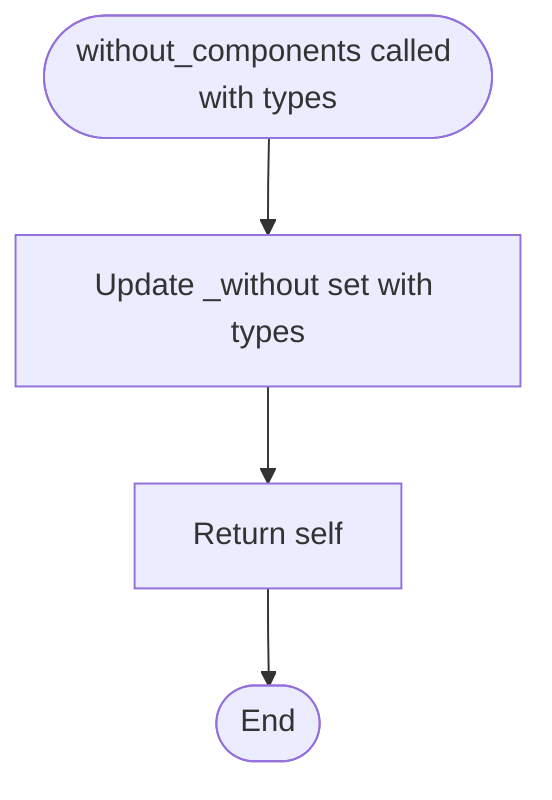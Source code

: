 flowchart TD
    Start([without_components called with types]) --> UpdateSet[Update _without set with types]
    
    UpdateSet --> ReturnSelf[Return self]
    
    ReturnSelf --> End([End])